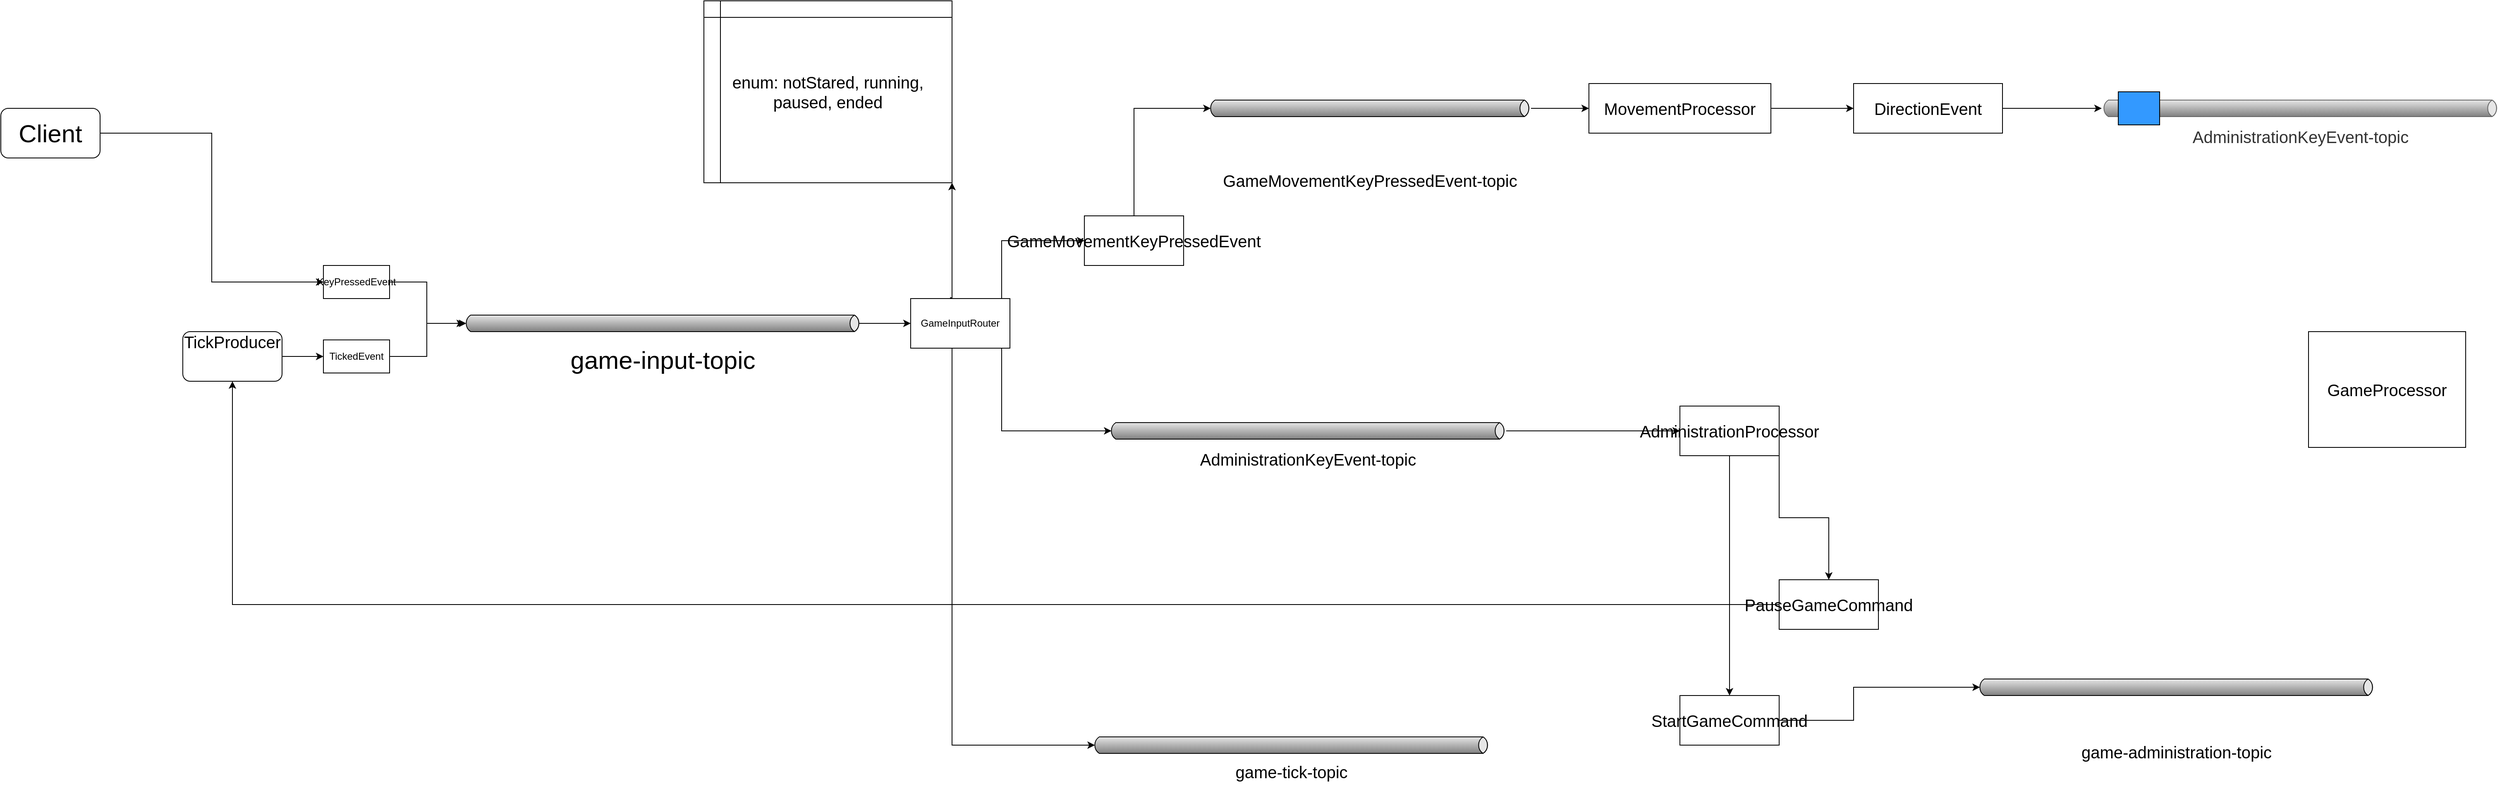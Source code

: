 <mxfile version="20.4.0" type="device"><diagram id="UAzl8j-lhunjTBuCwIhM" name="Page-1"><mxGraphModel dx="2858" dy="1202" grid="1" gridSize="10" guides="1" tooltips="1" connect="1" arrows="1" fold="1" page="1" pageScale="1" pageWidth="850" pageHeight="1100" math="0" shadow="0"><root><mxCell id="0"/><mxCell id="1" parent="0"/><mxCell id="2sy6cyZMhvAA8KdovyLG-14" style="edgeStyle=orthogonalEdgeStyle;rounded=0;orthogonalLoop=1;jettySize=auto;html=1;entryX=0;entryY=0.5;entryDx=2.7;entryDy=0;entryPerimeter=0;fontSize=20;" edge="1" parent="1" source="2sy6cyZMhvAA8KdovyLG-1" target="2sy6cyZMhvAA8KdovyLG-3"><mxGeometry relative="1" as="geometry"/></mxCell><mxCell id="2sy6cyZMhvAA8KdovyLG-1" value="&lt;div&gt;KeyPressedEvent&lt;/div&gt;" style="rounded=0;whiteSpace=wrap;html=1;container=0;" vertex="1" parent="1"><mxGeometry x="40" y="370" width="80" height="40" as="geometry"/></mxCell><mxCell id="2sy6cyZMhvAA8KdovyLG-16" style="edgeStyle=orthogonalEdgeStyle;rounded=0;orthogonalLoop=1;jettySize=auto;html=1;fontSize=20;" edge="1" parent="1" source="2sy6cyZMhvAA8KdovyLG-2" target="2sy6cyZMhvAA8KdovyLG-3"><mxGeometry relative="1" as="geometry"/></mxCell><mxCell id="2sy6cyZMhvAA8KdovyLG-2" value="&lt;div&gt;TickedEvent&lt;/div&gt;" style="rounded=0;whiteSpace=wrap;html=1;container=0;" vertex="1" parent="1"><mxGeometry x="40" y="460" width="80" height="40" as="geometry"/></mxCell><mxCell id="2sy6cyZMhvAA8KdovyLG-19" style="edgeStyle=orthogonalEdgeStyle;rounded=0;orthogonalLoop=1;jettySize=auto;html=1;exitX=1;exitY=0.5;exitDx=-2.7;exitDy=0;exitPerimeter=0;entryX=0;entryY=0.5;entryDx=0;entryDy=0;fontSize=20;" edge="1" parent="1" source="2sy6cyZMhvAA8KdovyLG-3" target="2sy6cyZMhvAA8KdovyLG-4"><mxGeometry relative="1" as="geometry"/></mxCell><mxCell id="2sy6cyZMhvAA8KdovyLG-3" value="&lt;div style=&quot;font-size: 30px;&quot;&gt;game-input-topic&lt;/div&gt;" style="strokeWidth=1;outlineConnect=0;dashed=0;align=center;html=1;fontSize=8;shape=mxgraph.eip.messageChannel;verticalLabelPosition=bottom;labelBackgroundColor=#ffffff;verticalAlign=top;container=0;spacingTop=-40;" vertex="1" parent="1"><mxGeometry x="210" y="380" width="480" height="120" as="geometry"/></mxCell><mxCell id="2sy6cyZMhvAA8KdovyLG-22" style="edgeStyle=orthogonalEdgeStyle;rounded=0;orthogonalLoop=1;jettySize=auto;html=1;exitX=1;exitY=0.25;exitDx=0;exitDy=0;fontSize=20;" edge="1" parent="1" source="2sy6cyZMhvAA8KdovyLG-4" target="2sy6cyZMhvAA8KdovyLG-50"><mxGeometry relative="1" as="geometry"><mxPoint x="900" y="340" as="targetPoint"/><Array as="points"><mxPoint x="860" y="340"/></Array></mxGeometry></mxCell><mxCell id="2sy6cyZMhvAA8KdovyLG-26" style="edgeStyle=orthogonalEdgeStyle;rounded=0;orthogonalLoop=1;jettySize=auto;html=1;exitX=1;exitY=0.75;exitDx=0;exitDy=0;entryX=0;entryY=0.5;entryDx=2.7;entryDy=0;entryPerimeter=0;fontSize=20;" edge="1" parent="1" source="2sy6cyZMhvAA8KdovyLG-4" target="2sy6cyZMhvAA8KdovyLG-25"><mxGeometry relative="1" as="geometry"><Array as="points"><mxPoint x="860" y="570"/></Array></mxGeometry></mxCell><mxCell id="2sy6cyZMhvAA8KdovyLG-28" style="edgeStyle=orthogonalEdgeStyle;rounded=0;orthogonalLoop=1;jettySize=auto;html=1;entryX=0;entryY=0.5;entryDx=2.7;entryDy=0;entryPerimeter=0;fontSize=20;" edge="1" parent="1" source="2sy6cyZMhvAA8KdovyLG-4" target="2sy6cyZMhvAA8KdovyLG-27"><mxGeometry relative="1" as="geometry"><Array as="points"><mxPoint x="800" y="950"/></Array></mxGeometry></mxCell><mxCell id="2sy6cyZMhvAA8KdovyLG-4" value="&lt;div&gt;GameInputRouter&lt;/div&gt;" style="rounded=0;whiteSpace=wrap;html=1;container=0;" vertex="1" parent="1"><mxGeometry x="750" y="410" width="120" height="60" as="geometry"/></mxCell><mxCell id="2sy6cyZMhvAA8KdovyLG-13" style="edgeStyle=orthogonalEdgeStyle;rounded=0;orthogonalLoop=1;jettySize=auto;html=1;exitX=1;exitY=0.5;exitDx=0;exitDy=0;entryX=0;entryY=0.5;entryDx=0;entryDy=0;fontSize=20;" edge="1" parent="1" source="2sy6cyZMhvAA8KdovyLG-9" target="2sy6cyZMhvAA8KdovyLG-1"><mxGeometry relative="1" as="geometry"/></mxCell><mxCell id="2sy6cyZMhvAA8KdovyLG-9" value="Client" style="rounded=1;whiteSpace=wrap;html=1;fontSize=30;container=0;" vertex="1" parent="1"><mxGeometry x="-350" y="180" width="120" height="60" as="geometry"/></mxCell><mxCell id="2sy6cyZMhvAA8KdovyLG-15" style="edgeStyle=orthogonalEdgeStyle;rounded=0;orthogonalLoop=1;jettySize=auto;html=1;fontSize=20;" edge="1" parent="1" source="2sy6cyZMhvAA8KdovyLG-10" target="2sy6cyZMhvAA8KdovyLG-2"><mxGeometry relative="1" as="geometry"/></mxCell><mxCell id="2sy6cyZMhvAA8KdovyLG-10" value="&lt;div style=&quot;font-size: 20px;&quot;&gt;&lt;font style=&quot;font-size: 20px;&quot;&gt;TickProducer&lt;/font&gt;&lt;/div&gt;&lt;div style=&quot;font-size: 29px;&quot;&gt;&lt;font style=&quot;font-size: 29px;&quot;&gt;&lt;br&gt;&lt;/font&gt;&lt;/div&gt;" style="rounded=1;whiteSpace=wrap;html=1;fontSize=30;container=0;" vertex="1" parent="1"><mxGeometry x="-130" y="450" width="120" height="60" as="geometry"/></mxCell><mxCell id="2sy6cyZMhvAA8KdovyLG-29" style="edgeStyle=orthogonalEdgeStyle;rounded=0;orthogonalLoop=1;jettySize=auto;html=1;fontSize=20;" edge="1" parent="1" source="2sy6cyZMhvAA8KdovyLG-24" target="2sy6cyZMhvAA8KdovyLG-30"><mxGeometry relative="1" as="geometry"><mxPoint x="1680" y="180" as="targetPoint"/></mxGeometry></mxCell><mxCell id="2sy6cyZMhvAA8KdovyLG-24" value="&lt;font style=&quot;font-size: 20px;&quot;&gt;GameMovementKeyPressedEvent-topic&lt;/font&gt;" style="strokeWidth=1;outlineConnect=0;dashed=0;align=center;html=1;fontSize=8;shape=mxgraph.eip.messageChannel;verticalLabelPosition=bottom;labelBackgroundColor=#ffffff;verticalAlign=top;container=0;spacingTop=9;" vertex="1" parent="1"><mxGeometry x="1110" y="120" width="390" height="120" as="geometry"/></mxCell><mxCell id="2sy6cyZMhvAA8KdovyLG-34" style="edgeStyle=orthogonalEdgeStyle;rounded=0;orthogonalLoop=1;jettySize=auto;html=1;fontSize=20;" edge="1" parent="1" source="2sy6cyZMhvAA8KdovyLG-25" target="2sy6cyZMhvAA8KdovyLG-35"><mxGeometry relative="1" as="geometry"><mxPoint x="1600.0" y="570" as="targetPoint"/></mxGeometry></mxCell><mxCell id="2sy6cyZMhvAA8KdovyLG-25" value="&lt;div&gt;&lt;font style=&quot;font-size: 20px;&quot;&gt;AdministrationKeyEvent-topic&lt;/font&gt;&lt;/div&gt;" style="strokeWidth=1;outlineConnect=0;dashed=0;align=center;html=1;fontSize=8;shape=mxgraph.eip.messageChannel;verticalLabelPosition=bottom;labelBackgroundColor=#ffffff;verticalAlign=top;container=0;spacingTop=-44;" vertex="1" parent="1"><mxGeometry x="990" y="510" width="480" height="120" as="geometry"/></mxCell><mxCell id="2sy6cyZMhvAA8KdovyLG-27" value="&lt;div&gt;&lt;font style=&quot;font-size: 20px;&quot;&gt;game-tick-topic&lt;/font&gt;&lt;/div&gt;" style="strokeWidth=1;outlineConnect=0;dashed=0;align=center;html=1;fontSize=8;shape=mxgraph.eip.messageChannel;verticalLabelPosition=bottom;labelBackgroundColor=#ffffff;verticalAlign=top;container=0;spacingTop=-46;" vertex="1" parent="1"><mxGeometry x="970" y="890" width="480" height="120" as="geometry"/></mxCell><mxCell id="2sy6cyZMhvAA8KdovyLG-47" style="edgeStyle=orthogonalEdgeStyle;rounded=0;orthogonalLoop=1;jettySize=auto;html=1;fontSize=20;exitX=0.397;exitY=-0.017;exitDx=0;exitDy=0;exitPerimeter=0;" edge="1" parent="1" source="2sy6cyZMhvAA8KdovyLG-4" target="2sy6cyZMhvAA8KdovyLG-46"><mxGeometry relative="1" as="geometry"><Array as="points"><mxPoint x="800" y="409"/></Array></mxGeometry></mxCell><mxCell id="2sy6cyZMhvAA8KdovyLG-53" style="edgeStyle=orthogonalEdgeStyle;rounded=0;orthogonalLoop=1;jettySize=auto;html=1;fontSize=20;" edge="1" parent="1" source="2sy6cyZMhvAA8KdovyLG-30" target="2sy6cyZMhvAA8KdovyLG-54"><mxGeometry relative="1" as="geometry"><mxPoint x="1960" y="180" as="targetPoint"/></mxGeometry></mxCell><mxCell id="2sy6cyZMhvAA8KdovyLG-30" value="&lt;div&gt;MovementProcessor&lt;/div&gt;" style="rounded=0;whiteSpace=wrap;html=1;fontSize=20;" vertex="1" parent="1"><mxGeometry x="1570" y="150" width="220" height="60" as="geometry"/></mxCell><mxCell id="2sy6cyZMhvAA8KdovyLG-32" value="&lt;div&gt;GameProcessor&lt;/div&gt;" style="rounded=0;whiteSpace=wrap;html=1;fontSize=20;" vertex="1" parent="1"><mxGeometry x="2440" y="450" width="190" height="140" as="geometry"/></mxCell><mxCell id="2sy6cyZMhvAA8KdovyLG-39" style="edgeStyle=orthogonalEdgeStyle;rounded=0;orthogonalLoop=1;jettySize=auto;html=1;fontSize=20;" edge="1" parent="1" source="2sy6cyZMhvAA8KdovyLG-35" target="2sy6cyZMhvAA8KdovyLG-37"><mxGeometry relative="1" as="geometry"/></mxCell><mxCell id="2sy6cyZMhvAA8KdovyLG-43" style="edgeStyle=orthogonalEdgeStyle;rounded=0;orthogonalLoop=1;jettySize=auto;html=1;exitX=1;exitY=1;exitDx=0;exitDy=0;fontSize=20;" edge="1" parent="1" source="2sy6cyZMhvAA8KdovyLG-35" target="2sy6cyZMhvAA8KdovyLG-44"><mxGeometry relative="1" as="geometry"><mxPoint x="1860" y="780" as="targetPoint"/></mxGeometry></mxCell><mxCell id="2sy6cyZMhvAA8KdovyLG-35" value="&lt;div&gt;AdministrationProcessor&lt;/div&gt;" style="rounded=0;whiteSpace=wrap;html=1;fontSize=20;" vertex="1" parent="1"><mxGeometry x="1680.0" y="540" width="120" height="60" as="geometry"/></mxCell><mxCell id="2sy6cyZMhvAA8KdovyLG-41" style="edgeStyle=orthogonalEdgeStyle;rounded=0;orthogonalLoop=1;jettySize=auto;html=1;fontSize=20;entryX=0;entryY=0.5;entryDx=2.7;entryDy=0;entryPerimeter=0;" edge="1" parent="1" source="2sy6cyZMhvAA8KdovyLG-37" target="2sy6cyZMhvAA8KdovyLG-40"><mxGeometry relative="1" as="geometry"><Array as="points"><mxPoint x="1890" y="920"/><mxPoint x="1890" y="880"/></Array></mxGeometry></mxCell><mxCell id="2sy6cyZMhvAA8KdovyLG-37" value="&lt;div&gt;StartGameCommand&lt;/div&gt;" style="rounded=0;whiteSpace=wrap;html=1;fontSize=20;" vertex="1" parent="1"><mxGeometry x="1680" y="890" width="120" height="60" as="geometry"/></mxCell><mxCell id="2sy6cyZMhvAA8KdovyLG-40" value="&lt;div&gt;&lt;font style=&quot;font-size: 20px;&quot;&gt;game-administration-topic&lt;/font&gt;&lt;/div&gt;" style="strokeWidth=1;outlineConnect=0;dashed=0;align=center;html=1;fontSize=8;shape=mxgraph.eip.messageChannel;verticalLabelPosition=bottom;labelBackgroundColor=#ffffff;verticalAlign=top;container=0;" vertex="1" parent="1"><mxGeometry x="2040" y="820" width="480" height="120" as="geometry"/></mxCell><mxCell id="2sy6cyZMhvAA8KdovyLG-45" style="edgeStyle=orthogonalEdgeStyle;rounded=0;orthogonalLoop=1;jettySize=auto;html=1;fontSize=20;entryX=0.5;entryY=1;entryDx=0;entryDy=0;" edge="1" parent="1" source="2sy6cyZMhvAA8KdovyLG-44" target="2sy6cyZMhvAA8KdovyLG-10"><mxGeometry relative="1" as="geometry"><mxPoint x="1652.941" y="820" as="targetPoint"/></mxGeometry></mxCell><mxCell id="2sy6cyZMhvAA8KdovyLG-44" value="PauseGameCommand" style="rounded=0;whiteSpace=wrap;html=1;fontSize=20;" vertex="1" parent="1"><mxGeometry x="1800" y="750" width="120" height="60" as="geometry"/></mxCell><mxCell id="2sy6cyZMhvAA8KdovyLG-46" value="enum: notStared, running, paused, ended" style="shape=internalStorage;whiteSpace=wrap;html=1;backgroundOutline=1;fontSize=20;" vertex="1" parent="1"><mxGeometry x="500" y="50" width="300" height="220" as="geometry"/></mxCell><mxCell id="2sy6cyZMhvAA8KdovyLG-51" style="edgeStyle=orthogonalEdgeStyle;rounded=0;orthogonalLoop=1;jettySize=auto;html=1;entryX=0;entryY=0.5;entryDx=2.7;entryDy=0;entryPerimeter=0;fontSize=20;" edge="1" parent="1" source="2sy6cyZMhvAA8KdovyLG-50" target="2sy6cyZMhvAA8KdovyLG-24"><mxGeometry relative="1" as="geometry"><Array as="points"><mxPoint x="1020" y="180"/></Array></mxGeometry></mxCell><mxCell id="2sy6cyZMhvAA8KdovyLG-50" value="GameMovementKeyPressedEvent" style="rounded=0;whiteSpace=wrap;html=1;fontSize=20;" vertex="1" parent="1"><mxGeometry x="960" y="310" width="120" height="60" as="geometry"/></mxCell><mxCell id="2sy6cyZMhvAA8KdovyLG-58" style="edgeStyle=orthogonalEdgeStyle;rounded=0;orthogonalLoop=1;jettySize=auto;html=1;fontSize=20;" edge="1" parent="1" source="2sy6cyZMhvAA8KdovyLG-54" target="2sy6cyZMhvAA8KdovyLG-56"><mxGeometry relative="1" as="geometry"/></mxCell><mxCell id="2sy6cyZMhvAA8KdovyLG-54" value="&lt;div&gt;DirectionEvent&lt;/div&gt;" style="rounded=0;whiteSpace=wrap;html=1;fontSize=20;" vertex="1" parent="1"><mxGeometry x="1890" y="150" width="180" height="60" as="geometry"/></mxCell><mxCell id="2sy6cyZMhvAA8KdovyLG-56" value="&lt;div&gt;&lt;font style=&quot;font-size: 20px;&quot;&gt;AdministrationKeyEvent-topic&lt;/font&gt;&lt;/div&gt;" style="strokeWidth=1;outlineConnect=0;dashed=0;align=center;html=1;fontSize=8;shape=mxgraph.eip.messageChannel;verticalLabelPosition=bottom;labelBackgroundColor=#ffffff;verticalAlign=top;container=0;spacingTop=-44;fillColor=#3399FF;strokeColor=#666666;fontColor=#333333;gradientColor=none;" vertex="1" parent="1"><mxGeometry x="2190" y="120" width="480" height="120" as="geometry"/></mxCell><mxCell id="2sy6cyZMhvAA8KdovyLG-57" value="" style="rounded=0;whiteSpace=wrap;html=1;fontSize=20;fillColor=#3399FF;gradientColor=none;" vertex="1" parent="1"><mxGeometry x="2210" y="160" width="50" height="40" as="geometry"/></mxCell></root></mxGraphModel></diagram></mxfile>